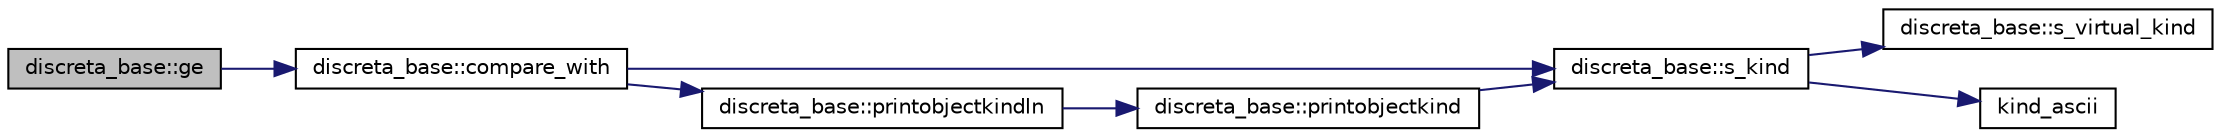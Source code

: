 digraph "discreta_base::ge"
{
  edge [fontname="Helvetica",fontsize="10",labelfontname="Helvetica",labelfontsize="10"];
  node [fontname="Helvetica",fontsize="10",shape=record];
  rankdir="LR";
  Node13230 [label="discreta_base::ge",height=0.2,width=0.4,color="black", fillcolor="grey75", style="filled", fontcolor="black"];
  Node13230 -> Node13231 [color="midnightblue",fontsize="10",style="solid",fontname="Helvetica"];
  Node13231 [label="discreta_base::compare_with",height=0.2,width=0.4,color="black", fillcolor="white", style="filled",URL="$d7/d71/classdiscreta__base.html#a3818444c4301d0b7ed47c3b850ea6c60"];
  Node13231 -> Node13232 [color="midnightblue",fontsize="10",style="solid",fontname="Helvetica"];
  Node13232 [label="discreta_base::s_kind",height=0.2,width=0.4,color="black", fillcolor="white", style="filled",URL="$d7/d71/classdiscreta__base.html#a8a830025c74adbbc3362418a7c2ba157"];
  Node13232 -> Node13233 [color="midnightblue",fontsize="10",style="solid",fontname="Helvetica"];
  Node13233 [label="discreta_base::s_virtual_kind",height=0.2,width=0.4,color="black", fillcolor="white", style="filled",URL="$d7/d71/classdiscreta__base.html#a52778a6d6943a468be083d0785d418fb"];
  Node13232 -> Node13234 [color="midnightblue",fontsize="10",style="solid",fontname="Helvetica"];
  Node13234 [label="kind_ascii",height=0.2,width=0.4,color="black", fillcolor="white", style="filled",URL="$d9/d60/discreta_8h.html#ad0ce825a9f29bc6cec27e1b64cfe27bf"];
  Node13231 -> Node13235 [color="midnightblue",fontsize="10",style="solid",fontname="Helvetica"];
  Node13235 [label="discreta_base::printobjectkindln",height=0.2,width=0.4,color="black", fillcolor="white", style="filled",URL="$d7/d71/classdiscreta__base.html#a677ccc8f392ebedde05e453f8cf59559"];
  Node13235 -> Node13236 [color="midnightblue",fontsize="10",style="solid",fontname="Helvetica"];
  Node13236 [label="discreta_base::printobjectkind",height=0.2,width=0.4,color="black", fillcolor="white", style="filled",URL="$d7/d71/classdiscreta__base.html#aa75a1314aa706909b029664944904231"];
  Node13236 -> Node13232 [color="midnightblue",fontsize="10",style="solid",fontname="Helvetica"];
}
